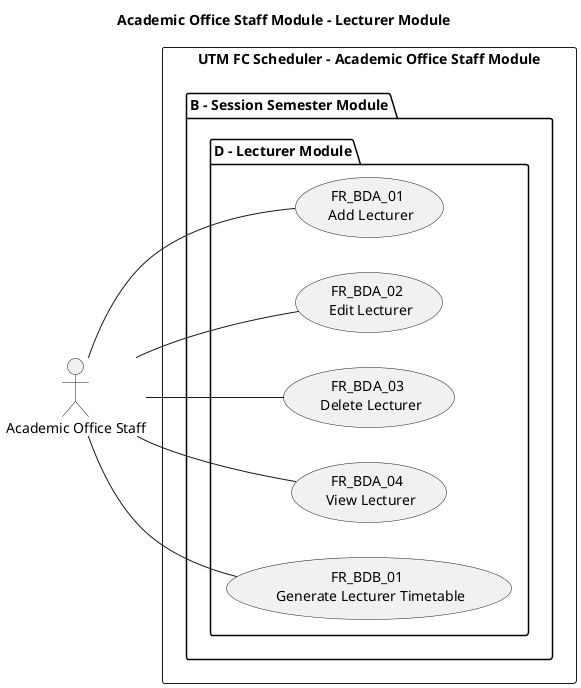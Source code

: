 @startuml Academic Office Staff Module - Lecturer Module

title Academic Office Staff Module - Lecturer Module
left to right direction

' Use case ID format: FR_BBC_00
' FR: Functional Requirement
' A: Module. A for End-User, B for Academic Office Staff
' B: Sub-module
' C: Sub-module group
' 00: Use case number


' Actors
"Academic Office Staff" as AOS

' Use Cases
rectangle "UTM FC Scheduler - Academic Office Staff Module" {
package "B - Session Semester Module" {
    package "D - Lecturer Module" {
        usecase (FR_BDA_01 \n Add Lecturer) as FR_BDA_01
        usecase (FR_BDA_02 \n Edit Lecturer) as FR_BDA_02
        usecase (FR_BDA_03 \n Delete Lecturer) as FR_BDA_03
        usecase (FR_BDA_04 \n View Lecturer) as FR_BDA_04

        usecase (FR_BDB_01 \n Generate Lecturer Timetable) as FR_BDB_01
    }
}
}

' Associations
AOS -- FR_BDA_01
AOS -- FR_BDA_02
AOS -- FR_BDA_03
AOS -- FR_BDA_04
AOS -- FR_BDB_01
@enduml